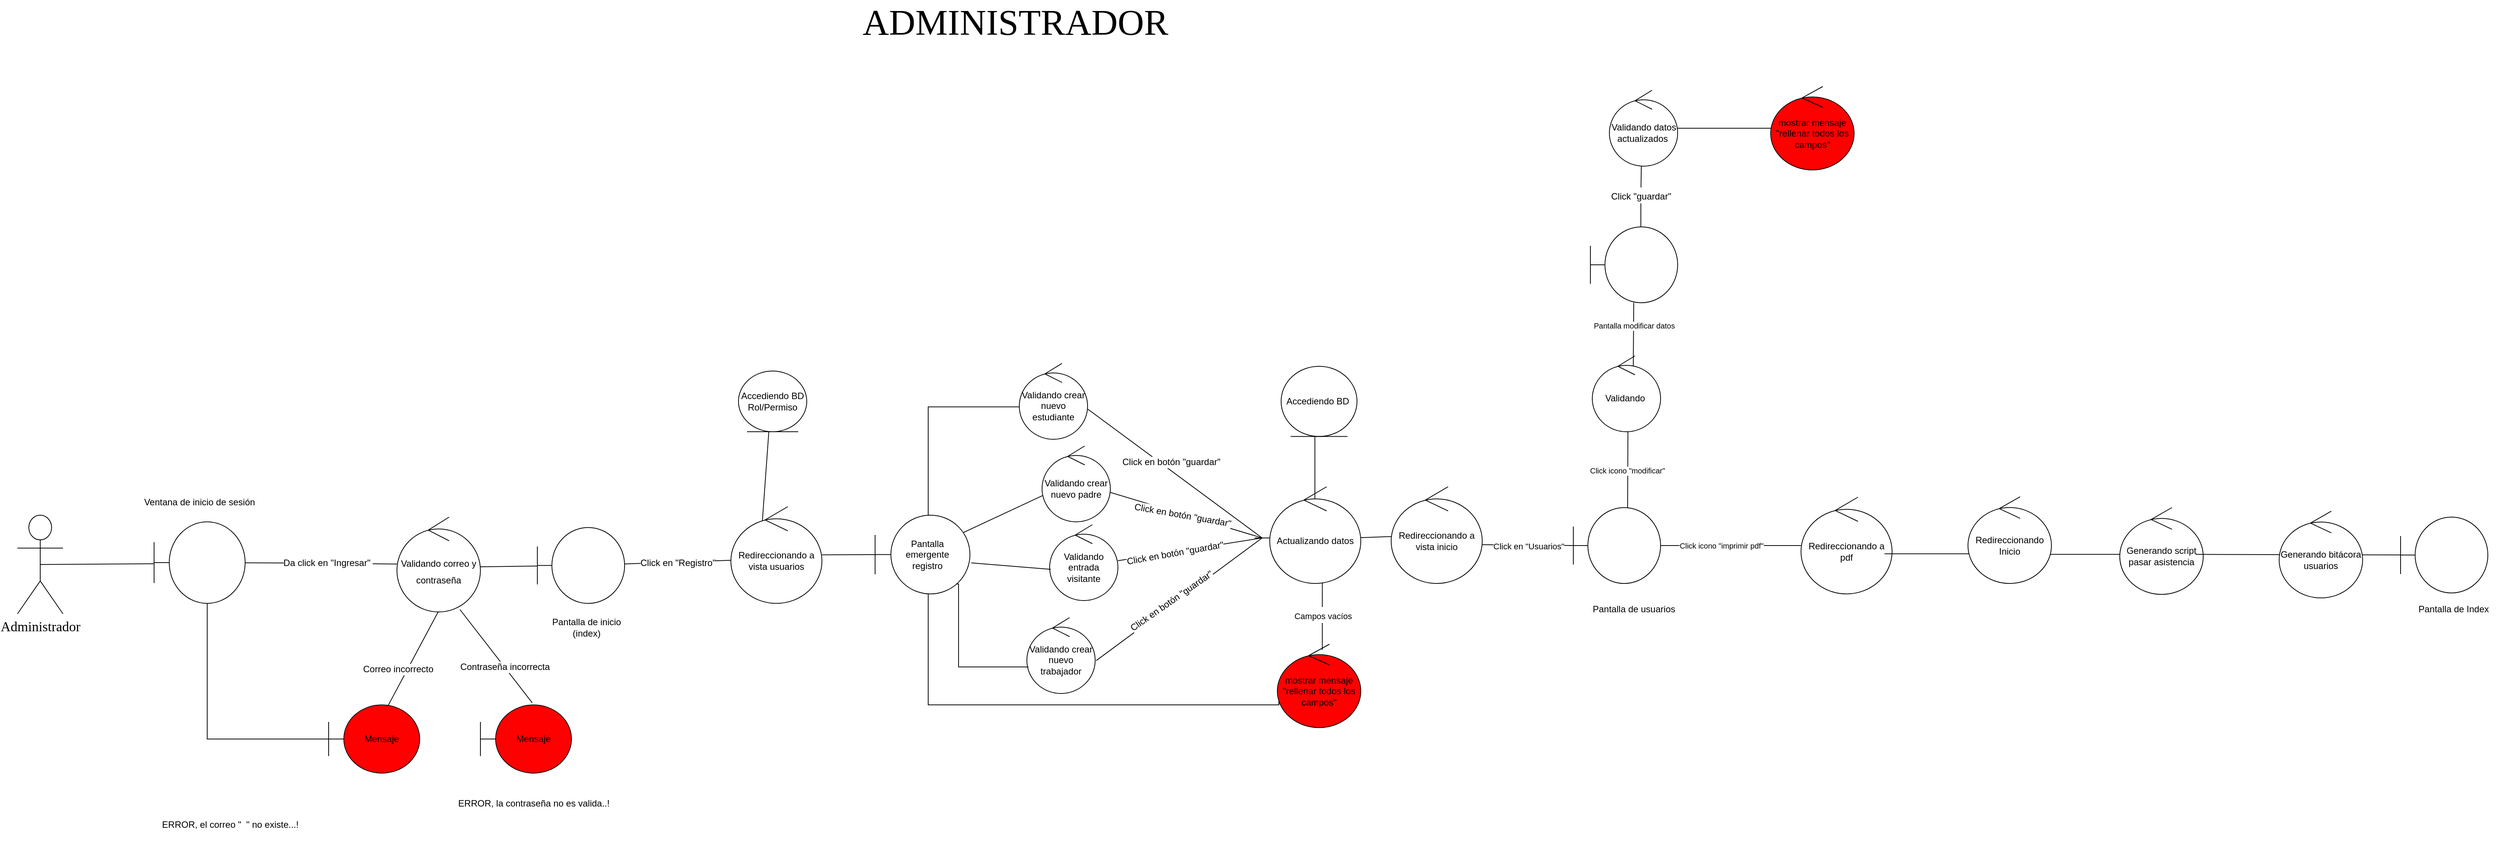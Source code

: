 <mxfile version="20.1.1" type="github" pages="3">
  <diagram id="2wqolK1YbHdrgj3bFHOo" name="Administrador">
    <mxGraphModel dx="1963" dy="511" grid="1" gridSize="10" guides="1" tooltips="1" connect="1" arrows="1" fold="1" page="1" pageScale="1" pageWidth="827" pageHeight="1169" math="0" shadow="0">
      <root>
        <mxCell id="0" />
        <mxCell id="1" parent="0" />
        <mxCell id="B0jKKp4YpZ9J5N5QM19t-1" value="&lt;font style=&quot;font-size: 48px;&quot; face=&quot;Comic Sans MS&quot;&gt;ADMINISTRADOR&lt;/font&gt;" style="text;html=1;strokeColor=none;fillColor=none;align=center;verticalAlign=middle;whiteSpace=wrap;rounded=0;" vertex="1" parent="1">
          <mxGeometry x="844.91" y="50" width="60" height="30" as="geometry" />
        </mxCell>
        <mxCell id="B0jKKp4YpZ9J5N5QM19t-7" value="Administrador" style="shape=umlActor;verticalLabelPosition=bottom;verticalAlign=top;html=1;outlineConnect=0;fontFamily=Comic Sans MS;fontSize=18;" vertex="1" parent="1">
          <mxGeometry x="-440" y="715" width="60" height="130" as="geometry" />
        </mxCell>
        <mxCell id="B0jKKp4YpZ9J5N5QM19t-17" value="" style="endArrow=none;html=1;rounded=0;fontFamily=Comic Sans MS;fontSize=18;exitX=0.5;exitY=0.5;exitDx=0;exitDy=0;exitPerimeter=0;" edge="1" parent="1" source="B0jKKp4YpZ9J5N5QM19t-7">
          <mxGeometry relative="1" as="geometry">
            <mxPoint x="-400" y="779.29" as="sourcePoint" />
            <mxPoint x="-260" y="779" as="targetPoint" />
          </mxGeometry>
        </mxCell>
        <mxCell id="B0jKKp4YpZ9J5N5QM19t-18" value="Ventana de inicio de sesión" style="text;html=1;strokeColor=none;fillColor=none;align=center;verticalAlign=middle;whiteSpace=wrap;rounded=0;" vertex="1" parent="1">
          <mxGeometry x="-280" y="677.5" width="160" height="40" as="geometry" />
        </mxCell>
        <mxCell id="B0jKKp4YpZ9J5N5QM19t-19" value="&lt;font face=&quot;Helvetica&quot; style=&quot;font-size: 12px;&quot;&gt;Validando correo y contraseña&lt;/font&gt;" style="ellipse;shape=umlControl;whiteSpace=wrap;html=1;fontFamily=Comic Sans MS;fontSize=18;" vertex="1" parent="1">
          <mxGeometry x="60" y="717.5" width="110" height="125" as="geometry" />
        </mxCell>
        <mxCell id="B0jKKp4YpZ9J5N5QM19t-21" value="" style="endArrow=none;html=1;rounded=0;fontFamily=Comic Sans MS;fontSize=18;" edge="1" parent="1" source="B0jKKp4YpZ9J5N5QM19t-15" target="B0jKKp4YpZ9J5N5QM19t-19">
          <mxGeometry relative="1" as="geometry">
            <mxPoint x="-400" y="790" as="sourcePoint" />
            <mxPoint x="-60" y="789" as="targetPoint" />
            <Array as="points">
              <mxPoint x="-70" y="778" />
            </Array>
          </mxGeometry>
        </mxCell>
        <mxCell id="B0jKKp4YpZ9J5N5QM19t-26" value="Da click en &quot;Ingresar&quot;&amp;nbsp;" style="edgeLabel;html=1;align=center;verticalAlign=middle;resizable=0;points=[];fontSize=12;fontFamily=Helvetica;" vertex="1" connectable="0" parent="B0jKKp4YpZ9J5N5QM19t-21">
          <mxGeometry x="0.18" y="-3" relative="1" as="geometry">
            <mxPoint x="-9" y="-4" as="offset" />
          </mxGeometry>
        </mxCell>
        <mxCell id="B0jKKp4YpZ9J5N5QM19t-22" value="" style="shape=umlBoundary;whiteSpace=wrap;html=1;fontFamily=Helvetica;fontSize=12;" vertex="1" parent="1">
          <mxGeometry x="245" y="731.25" width="115" height="100" as="geometry" />
        </mxCell>
        <mxCell id="B0jKKp4YpZ9J5N5QM19t-23" value="Pantalla de inicio (index)" style="text;html=1;strokeColor=none;fillColor=none;align=center;verticalAlign=middle;whiteSpace=wrap;rounded=0;" vertex="1" parent="1">
          <mxGeometry x="250" y="842.5" width="120" height="40" as="geometry" />
        </mxCell>
        <mxCell id="B0jKKp4YpZ9J5N5QM19t-24" value="" style="endArrow=none;html=1;rounded=0;fontFamily=Comic Sans MS;fontSize=18;" edge="1" parent="1" target="B0jKKp4YpZ9J5N5QM19t-22">
          <mxGeometry relative="1" as="geometry">
            <mxPoint x="170" y="783" as="sourcePoint" />
            <mxPoint x="-9.999" y="787.867" as="targetPoint" />
          </mxGeometry>
        </mxCell>
        <mxCell id="B0jKKp4YpZ9J5N5QM19t-25" value="" style="endArrow=none;html=1;rounded=0;fontFamily=Comic Sans MS;fontSize=18;entryX=0.648;entryY=0.023;entryDx=0;entryDy=0;entryPerimeter=0;" edge="1" parent="1" target="B0jKKp4YpZ9J5N5QM19t-29">
          <mxGeometry relative="1" as="geometry">
            <mxPoint x="114.29" y="842.5" as="sourcePoint" />
            <mxPoint x="50" y="955" as="targetPoint" />
            <Array as="points" />
          </mxGeometry>
        </mxCell>
        <mxCell id="B0jKKp4YpZ9J5N5QM19t-33" value="Correo incorrecto&amp;nbsp;" style="edgeLabel;html=1;align=center;verticalAlign=middle;resizable=0;points=[];fontSize=12;fontFamily=Helvetica;" vertex="1" connectable="0" parent="B0jKKp4YpZ9J5N5QM19t-25">
          <mxGeometry x="0.232" relative="1" as="geometry">
            <mxPoint x="-11" y="-1" as="offset" />
          </mxGeometry>
        </mxCell>
        <mxCell id="B0jKKp4YpZ9J5N5QM19t-29" value="Mensaje" style="shape=umlBoundary;whiteSpace=wrap;html=1;fillColor=#FF0000;" vertex="1" parent="1">
          <mxGeometry x="-30" y="965" width="120" height="90" as="geometry" />
        </mxCell>
        <mxCell id="B0jKKp4YpZ9J5N5QM19t-32" value="" style="endArrow=none;html=1;rounded=0;fontFamily=Comic Sans MS;fontSize=18;edgeStyle=orthogonalEdgeStyle;" edge="1" parent="1" source="B0jKKp4YpZ9J5N5QM19t-15" target="B0jKKp4YpZ9J5N5QM19t-29">
          <mxGeometry relative="1" as="geometry">
            <mxPoint x="-170" y="835" as="sourcePoint" />
            <mxPoint x="-115" y="831.249" as="targetPoint" />
            <Array as="points">
              <mxPoint x="-190" y="1010" />
            </Array>
          </mxGeometry>
        </mxCell>
        <mxCell id="B0jKKp4YpZ9J5N5QM19t-34" value="" style="endArrow=none;html=1;rounded=0;fontFamily=Comic Sans MS;fontSize=18;entryX=0.569;entryY=-0.03;entryDx=0;entryDy=0;entryPerimeter=0;exitX=0.755;exitY=0.975;exitDx=0;exitDy=0;exitPerimeter=0;" edge="1" parent="1" source="B0jKKp4YpZ9J5N5QM19t-19" target="B0jKKp4YpZ9J5N5QM19t-36">
          <mxGeometry relative="1" as="geometry">
            <mxPoint x="140" y="845" as="sourcePoint" />
            <mxPoint x="230" y="955" as="targetPoint" />
            <Array as="points" />
          </mxGeometry>
        </mxCell>
        <mxCell id="B0jKKp4YpZ9J5N5QM19t-35" value="Contraseña incorrecta" style="edgeLabel;html=1;align=center;verticalAlign=middle;resizable=0;points=[];fontSize=12;fontFamily=Helvetica;" vertex="1" connectable="0" parent="B0jKKp4YpZ9J5N5QM19t-34">
          <mxGeometry x="0.232" relative="1" as="geometry">
            <mxPoint y="-1" as="offset" />
          </mxGeometry>
        </mxCell>
        <mxCell id="B0jKKp4YpZ9J5N5QM19t-36" value="Mensaje" style="shape=umlBoundary;whiteSpace=wrap;html=1;fillColor=#FF0000;" vertex="1" parent="1">
          <mxGeometry x="170" y="965" width="120" height="90" as="geometry" />
        </mxCell>
        <mxCell id="B0jKKp4YpZ9J5N5QM19t-44" value="&lt;span style=&quot;background-color: rgb(255, 255, 255);&quot;&gt;ERROR, el correo &quot;&amp;nbsp; &quot; no existe...!&lt;/span&gt;&lt;br&gt;&lt;span style=&quot;color: rgba(0, 0, 0, 0); font-family: monospace; font-size: 0px; text-align: start;&quot;&gt;%3CmxGraphModel%3E%3Croot%3E%3CmxCell%20id%3D%220%22%2F%3E%3CmxCell%20id%3D%221%22%20parent%3D%220%22%2F%3E%3CmxCell%20id%3D%222%22%20value%3D%22Correo%20incorrecto%26amp%3Bnbsp%3B%22%20style%3D%22edgeLabel%3Bhtml%3D1%3Balign%3Dcenter%3BverticalAlign%3Dmiddle%3Bresizable%3D0%3Bpoints%3D%5B%5D%3BfontSize%3D12%3BfontFamily%3DHelvetica%3B%22%20vertex%3D%221%22%20connectable%3D%220%22%20parent%3D%221%22%3E%3CmxGeometry%20x%3D%22-247.763%22%20y%3D%22553.367%22%20as%3D%22geometry%22%2F%3E%3C%2FmxCell%3E%3C%2Froot%3E%3C%2FmxGraphModel%3E,&lt;/span&gt;" style="text;html=1;align=center;verticalAlign=middle;resizable=0;points=[];autosize=1;strokeColor=none;fillColor=none;fontSize=12;fontFamily=Helvetica;" vertex="1" parent="1">
          <mxGeometry x="-260" y="1110" width="200" height="40" as="geometry" />
        </mxCell>
        <mxCell id="B0jKKp4YpZ9J5N5QM19t-45" value="&lt;span style=&quot;background-color: rgb(255, 255, 255);&quot;&gt;ERROR, la contraseña no es valida..!&lt;/span&gt;&lt;span style=&quot;color: rgba(0, 0, 0, 0); font-family: monospace; font-size: 0px; text-align: start;&quot;&gt;%3CmxGraphModel%3E%3Croot%3E%3CmxCell%20id%3D%220%22%2F%3E%3CmxCell%20id%3D%221%22%20parent%3D%220%22%2F%3E%3CmxCell%20id%3D%222%22%20value%3D%22Correo%20incorrecto%26amp%3Bnbsp%3B%22%20style%3D%22edgeLabel%3Bhtml%3D1%3Balign%3Dcenter%3BverticalAlign%3Dmiddle%3Bresizable%3D0%3Bpoints%3D%5B%5D%3BfontSize%3D12%3BfontFamily%3DHelvetica%3B%22%20vertex%3D%221%22%20connectable%3D%220%22%20parent%3D%221%22%3E%3CmxGeometry%20x%3D%22-247.763%22%20y%3D%22553.367%22%20as%3D%22geometry%22%2F%3E%3C%2FmxCell%3E%3C%2Froot%3E%3C%2FmxG&lt;/span&gt;" style="text;html=1;align=center;verticalAlign=middle;resizable=0;points=[];autosize=1;strokeColor=none;fillColor=none;fontSize=12;fontFamily=Helvetica;" vertex="1" parent="1">
          <mxGeometry x="130" y="1080" width="220" height="30" as="geometry" />
        </mxCell>
        <mxCell id="B0jKKp4YpZ9J5N5QM19t-15" value="" style="shape=umlBoundary;whiteSpace=wrap;html=1;fontFamily=Comic Sans MS;fontSize=18;" vertex="1" parent="1">
          <mxGeometry x="-260" y="723.75" width="120" height="107.5" as="geometry" />
        </mxCell>
        <mxCell id="B0jKKp4YpZ9J5N5QM19t-46" value="c" style="endArrow=none;html=1;rounded=0;fontFamily=Comic Sans MS;fontSize=18;entryX=0.007;entryY=0.554;entryDx=0;entryDy=0;entryPerimeter=0;" edge="1" parent="1" source="B0jKKp4YpZ9J5N5QM19t-22" target="B0jKKp4YpZ9J5N5QM19t-49">
          <mxGeometry relative="1" as="geometry">
            <mxPoint x="390" y="795" as="sourcePoint" />
            <mxPoint x="430" y="635" as="targetPoint" />
          </mxGeometry>
        </mxCell>
        <mxCell id="B0jKKp4YpZ9J5N5QM19t-47" value="Click en &quot;Registro&quot;" style="edgeLabel;html=1;align=center;verticalAlign=middle;resizable=0;points=[];fontSize=12;fontFamily=Helvetica;" vertex="1" connectable="0" parent="B0jKKp4YpZ9J5N5QM19t-46">
          <mxGeometry x="-0.291" y="5" relative="1" as="geometry">
            <mxPoint x="20" y="5" as="offset" />
          </mxGeometry>
        </mxCell>
        <mxCell id="B0jKKp4YpZ9J5N5QM19t-49" value="Redireccionando a vista usuarios" style="ellipse;shape=umlControl;whiteSpace=wrap;html=1;fontFamily=Helvetica;fontSize=12;" vertex="1" parent="1">
          <mxGeometry x="500" y="703.75" width="120" height="127.5" as="geometry" />
        </mxCell>
        <mxCell id="B0jKKp4YpZ9J5N5QM19t-50" value="" style="endArrow=none;html=1;rounded=0;fontFamily=Comic Sans MS;fontSize=18;entryX=-0.001;entryY=0.501;entryDx=0;entryDy=0;entryPerimeter=0;" edge="1" parent="1" source="B0jKKp4YpZ9J5N5QM19t-49" target="B0jKKp4YpZ9J5N5QM19t-52">
          <mxGeometry relative="1" as="geometry">
            <mxPoint x="370" y="789.26" as="sourcePoint" />
            <mxPoint x="680" y="765" as="targetPoint" />
          </mxGeometry>
        </mxCell>
        <mxCell id="B0jKKp4YpZ9J5N5QM19t-58" value="" style="endArrow=none;html=1;rounded=0;fontFamily=Comic Sans MS;fontSize=18;exitX=0.346;exitY=0.147;exitDx=0;exitDy=0;exitPerimeter=0;" edge="1" parent="1" source="B0jKKp4YpZ9J5N5QM19t-49">
          <mxGeometry relative="1" as="geometry">
            <mxPoint x="796.03" y="745.3" as="sourcePoint" />
            <mxPoint x="550" y="605" as="targetPoint" />
            <Array as="points" />
          </mxGeometry>
        </mxCell>
        <mxCell id="B0jKKp4YpZ9J5N5QM19t-59" value="Accediendo BD Rol/Permiso" style="ellipse;shape=umlEntity;whiteSpace=wrap;html=1;fontFamily=Helvetica;fontSize=12;" vertex="1" parent="1">
          <mxGeometry x="510" y="525" width="90" height="80" as="geometry" />
        </mxCell>
        <mxCell id="B0jKKp4YpZ9J5N5QM19t-61" value="" style="endArrow=none;html=1;rounded=0;fontFamily=Comic Sans MS;fontSize=18;exitX=-0.001;exitY=0.572;exitDx=0;exitDy=0;exitPerimeter=0;edgeStyle=orthogonalEdgeStyle;" edge="1" parent="1" source="B0jKKp4YpZ9J5N5QM19t-62" target="B0jKKp4YpZ9J5N5QM19t-52">
          <mxGeometry relative="1" as="geometry">
            <mxPoint x="890" y="655" as="sourcePoint" />
            <mxPoint x="560.0" y="615" as="targetPoint" />
            <Array as="points">
              <mxPoint x="760" y="572" />
            </Array>
          </mxGeometry>
        </mxCell>
        <mxCell id="B0jKKp4YpZ9J5N5QM19t-62" value="Validando crear nuevo estudiante" style="ellipse;shape=umlControl;whiteSpace=wrap;html=1;fontFamily=Helvetica;fontSize=12;" vertex="1" parent="1">
          <mxGeometry x="880" y="515" width="90" height="100" as="geometry" />
        </mxCell>
        <mxCell id="B0jKKp4YpZ9J5N5QM19t-64" value="" style="endArrow=none;html=1;rounded=0;fontFamily=Comic Sans MS;fontSize=18;exitX=0.005;exitY=0.656;exitDx=0;exitDy=0;exitPerimeter=0;entryX=0.92;entryY=0.226;entryDx=0;entryDy=0;entryPerimeter=0;" edge="1" parent="1" source="B0jKKp4YpZ9J5N5QM19t-65" target="B0jKKp4YpZ9J5N5QM19t-52">
          <mxGeometry relative="1" as="geometry">
            <mxPoint x="910" y="745" as="sourcePoint" />
            <mxPoint x="790" y="745" as="targetPoint" />
            <Array as="points" />
          </mxGeometry>
        </mxCell>
        <mxCell id="B0jKKp4YpZ9J5N5QM19t-65" value="Validando crear nuevo padre" style="ellipse;shape=umlControl;whiteSpace=wrap;html=1;fontFamily=Helvetica;fontSize=12;" vertex="1" parent="1">
          <mxGeometry x="910" y="623.75" width="90" height="100" as="geometry" />
        </mxCell>
        <mxCell id="B0jKKp4YpZ9J5N5QM19t-66" value="Validando entrada visitante" style="ellipse;shape=umlControl;whiteSpace=wrap;html=1;fontFamily=Helvetica;fontSize=12;" vertex="1" parent="1">
          <mxGeometry x="920" y="727.5" width="90" height="100" as="geometry" />
        </mxCell>
        <mxCell id="B0jKKp4YpZ9J5N5QM19t-68" value="" style="endArrow=none;html=1;rounded=0;fontFamily=Comic Sans MS;fontSize=18;exitX=0.017;exitY=0.589;exitDx=0;exitDy=0;exitPerimeter=0;entryX=1.014;entryY=0.606;entryDx=0;entryDy=0;entryPerimeter=0;" edge="1" parent="1" source="B0jKKp4YpZ9J5N5QM19t-66" target="B0jKKp4YpZ9J5N5QM19t-52">
          <mxGeometry relative="1" as="geometry">
            <mxPoint x="920.45" y="699.35" as="sourcePoint" />
            <mxPoint x="800" y="755" as="targetPoint" />
            <Array as="points" />
          </mxGeometry>
        </mxCell>
        <mxCell id="B0jKKp4YpZ9J5N5QM19t-70" value="Validando crear nuevo trabajador" style="ellipse;shape=umlControl;whiteSpace=wrap;html=1;fontFamily=Helvetica;fontSize=12;" vertex="1" parent="1">
          <mxGeometry x="890" y="850" width="90" height="100" as="geometry" />
        </mxCell>
        <mxCell id="B0jKKp4YpZ9J5N5QM19t-71" value="" style="endArrow=none;html=1;rounded=0;fontFamily=Comic Sans MS;fontSize=18;edgeStyle=orthogonalEdgeStyle;entryX=0.855;entryY=0.874;entryDx=0;entryDy=0;entryPerimeter=0;" edge="1" parent="1" source="B0jKKp4YpZ9J5N5QM19t-70" target="B0jKKp4YpZ9J5N5QM19t-52">
          <mxGeometry relative="1" as="geometry">
            <mxPoint x="900" y="895" as="sourcePoint" />
            <mxPoint x="740" y="825" as="targetPoint" />
            <Array as="points">
              <mxPoint x="800" y="915" />
              <mxPoint x="800" y="806" />
            </Array>
          </mxGeometry>
        </mxCell>
        <mxCell id="B0jKKp4YpZ9J5N5QM19t-72" value="" style="endArrow=none;html=1;rounded=0;fontFamily=Comic Sans MS;fontSize=18;" edge="1" parent="1">
          <mxGeometry relative="1" as="geometry">
            <mxPoint x="970" y="575" as="sourcePoint" />
            <mxPoint x="1200" y="745" as="targetPoint" />
          </mxGeometry>
        </mxCell>
        <mxCell id="B0jKKp4YpZ9J5N5QM19t-73" value="" style="endArrow=none;html=1;rounded=0;fontFamily=Comic Sans MS;fontSize=18;" edge="1" parent="1">
          <mxGeometry relative="1" as="geometry">
            <mxPoint x="1200" y="745" as="sourcePoint" />
            <mxPoint x="1000" y="685" as="targetPoint" />
            <Array as="points" />
          </mxGeometry>
        </mxCell>
        <mxCell id="B0jKKp4YpZ9J5N5QM19t-74" value="" style="endArrow=none;html=1;rounded=0;fontFamily=Comic Sans MS;fontSize=18;" edge="1" parent="1">
          <mxGeometry relative="1" as="geometry">
            <mxPoint x="1200" y="745" as="sourcePoint" />
            <mxPoint x="1010" y="775" as="targetPoint" />
            <Array as="points" />
          </mxGeometry>
        </mxCell>
        <mxCell id="B0jKKp4YpZ9J5N5QM19t-76" value="Click en botón &quot;guardar&quot;" style="edgeLabel;html=1;align=center;verticalAlign=middle;resizable=0;points=[];fontSize=12;fontFamily=Helvetica;rotation=-10;" vertex="1" connectable="0" parent="B0jKKp4YpZ9J5N5QM19t-74">
          <mxGeometry x="0.513" y="-1" relative="1" as="geometry">
            <mxPoint x="29" y="-2" as="offset" />
          </mxGeometry>
        </mxCell>
        <mxCell id="B0jKKp4YpZ9J5N5QM19t-75" value="" style="endArrow=none;html=1;rounded=0;fontFamily=Comic Sans MS;fontSize=18;entryX=1.015;entryY=0.567;entryDx=0;entryDy=0;entryPerimeter=0;" edge="1" parent="1" target="B0jKKp4YpZ9J5N5QM19t-70">
          <mxGeometry relative="1" as="geometry">
            <mxPoint x="1200" y="745" as="sourcePoint" />
            <mxPoint x="1022.97" y="798.3" as="targetPoint" />
            <Array as="points" />
          </mxGeometry>
        </mxCell>
        <mxCell id="B0jKKp4YpZ9J5N5QM19t-77" value="Click en botón &quot;guardar&quot;" style="edgeLabel;html=1;align=center;verticalAlign=middle;resizable=0;points=[];fontSize=12;fontFamily=Helvetica;rotation=-35;" vertex="1" connectable="0" parent="1">
          <mxGeometry x="1080.003" y="827.498" as="geometry" />
        </mxCell>
        <mxCell id="B0jKKp4YpZ9J5N5QM19t-78" value="Click en botón &quot;guardar&quot;" style="edgeLabel;html=1;align=center;verticalAlign=middle;resizable=0;points=[];fontSize=12;fontFamily=Helvetica;rotation=10;" vertex="1" connectable="0" parent="1">
          <mxGeometry x="1094.913" y="714.998" as="geometry" />
        </mxCell>
        <mxCell id="B0jKKp4YpZ9J5N5QM19t-79" value="Click en botón &quot;guardar&quot;" style="edgeLabel;html=1;align=center;verticalAlign=middle;resizable=0;points=[];fontSize=12;fontFamily=Helvetica;rotation=0;" vertex="1" connectable="0" parent="1">
          <mxGeometry x="1080.003" y="644.998" as="geometry" />
        </mxCell>
        <mxCell id="B0jKKp4YpZ9J5N5QM19t-82" value="" style="endArrow=none;html=1;rounded=0;fontFamily=Comic Sans MS;fontSize=18;startArrow=none;" edge="1" parent="1" source="B0jKKp4YpZ9J5N5QM19t-88">
          <mxGeometry relative="1" as="geometry">
            <mxPoint x="1320.0" y="745" as="sourcePoint" />
            <mxPoint x="1410" y="745" as="targetPoint" />
          </mxGeometry>
        </mxCell>
        <mxCell id="B0jKKp4YpZ9J5N5QM19t-84" value="Pantalla de usuarios" style="text;html=1;strokeColor=none;fillColor=none;align=center;verticalAlign=middle;whiteSpace=wrap;rounded=0;" vertex="1" parent="1">
          <mxGeometry x="1630" y="818.75" width="120" height="40" as="geometry" />
        </mxCell>
        <mxCell id="B0jKKp4YpZ9J5N5QM19t-85" value="" style="endArrow=none;html=1;rounded=0;fontFamily=Comic Sans MS;fontSize=18;" edge="1" parent="1" target="B0jKKp4YpZ9J5N5QM19t-87">
          <mxGeometry relative="1" as="geometry">
            <mxPoint x="1715.0" y="755" as="sourcePoint" />
            <mxPoint x="1850" y="755.71" as="targetPoint" />
          </mxGeometry>
        </mxCell>
        <mxCell id="B0jKKp4YpZ9J5N5QM19t-86" value="&lt;font style=&quot;font-size: 10px;&quot;&gt;Click icono &quot;imprimir pdf&quot;&lt;/font&gt;" style="edgeLabel;html=1;align=center;verticalAlign=middle;resizable=0;points=[];fontSize=12;fontFamily=Helvetica;" vertex="1" connectable="0" parent="B0jKKp4YpZ9J5N5QM19t-85">
          <mxGeometry x="0.268" y="1" relative="1" as="geometry">
            <mxPoint x="-34" y="1" as="offset" />
          </mxGeometry>
        </mxCell>
        <mxCell id="B0jKKp4YpZ9J5N5QM19t-87" value="Redireccionando a pdf" style="ellipse;shape=umlControl;whiteSpace=wrap;html=1;fontFamily=Helvetica;fontSize=12;" vertex="1" parent="1">
          <mxGeometry x="1910" y="691.25" width="120" height="127.5" as="geometry" />
        </mxCell>
        <mxCell id="B0jKKp4YpZ9J5N5QM19t-89" value="" style="endArrow=none;html=1;rounded=0;fontFamily=Comic Sans MS;fontSize=18;" edge="1" parent="1">
          <mxGeometry relative="1" as="geometry">
            <mxPoint x="1269.5" y="607.5" as="sourcePoint" />
            <mxPoint x="1269.5" y="697.5" as="targetPoint" />
            <Array as="points" />
          </mxGeometry>
        </mxCell>
        <mxCell id="B0jKKp4YpZ9J5N5QM19t-90" value="Accediendo BD&amp;nbsp;" style="ellipse;shape=umlEntity;whiteSpace=wrap;html=1;fontFamily=Helvetica;fontSize=12;" vertex="1" parent="1">
          <mxGeometry x="1225" y="518.75" width="100" height="92.5" as="geometry" />
        </mxCell>
        <mxCell id="B0jKKp4YpZ9J5N5QM19t-92" value="" style="endArrow=none;html=1;rounded=0;fontFamily=Comic Sans MS;fontSize=18;" edge="1" parent="1">
          <mxGeometry relative="1" as="geometry">
            <mxPoint x="1190.0" y="745" as="sourcePoint" />
            <mxPoint x="1220" y="745" as="targetPoint" />
          </mxGeometry>
        </mxCell>
        <mxCell id="B0jKKp4YpZ9J5N5QM19t-94" value="" style="endArrow=none;html=1;rounded=0;fontFamily=Comic Sans MS;fontSize=18;exitX=1.001;exitY=0.599;exitDx=0;exitDy=0;exitPerimeter=0;" edge="1" parent="1" source="B0jKKp4YpZ9J5N5QM19t-88">
          <mxGeometry relative="1" as="geometry">
            <mxPoint x="1520.0" y="755" as="sourcePoint" />
            <mxPoint x="1610.0" y="755" as="targetPoint" />
          </mxGeometry>
        </mxCell>
        <mxCell id="B0jKKp4YpZ9J5N5QM19t-106" value="Click en &quot;Usuarios&quot;" style="edgeLabel;html=1;align=center;verticalAlign=middle;resizable=0;points=[];fontSize=11;fontFamily=Helvetica;" vertex="1" connectable="0" parent="B0jKKp4YpZ9J5N5QM19t-94">
          <mxGeometry x="-0.32" relative="1" as="geometry">
            <mxPoint x="20" y="1" as="offset" />
          </mxGeometry>
        </mxCell>
        <mxCell id="B0jKKp4YpZ9J5N5QM19t-52" value="" style="shape=umlBoundary;whiteSpace=wrap;html=1;fontFamily=Helvetica;fontSize=12;" vertex="1" parent="1">
          <mxGeometry x="690" y="715" width="125" height="103.75" as="geometry" />
        </mxCell>
        <mxCell id="B0jKKp4YpZ9J5N5QM19t-99" value="" style="endArrow=none;html=1;rounded=0;fontFamily=Comic Sans MS;fontSize=18;entryX=0.622;entryY=0.02;entryDx=0;entryDy=0;entryPerimeter=0;" edge="1" parent="1" target="B0jKKp4YpZ9J5N5QM19t-83">
          <mxGeometry relative="1" as="geometry">
            <mxPoint x="1682" y="595" as="sourcePoint" />
            <mxPoint x="1420.0" y="755" as="targetPoint" />
          </mxGeometry>
        </mxCell>
        <mxCell id="B0jKKp4YpZ9J5N5QM19t-100" value="Click icono &quot;modificar&quot;" style="edgeLabel;html=1;align=center;verticalAlign=middle;resizable=0;points=[];fontSize=10;fontFamily=Helvetica;" vertex="1" connectable="0" parent="B0jKKp4YpZ9J5N5QM19t-99">
          <mxGeometry x="-0.275" y="1" relative="1" as="geometry">
            <mxPoint x="-2" y="20" as="offset" />
          </mxGeometry>
        </mxCell>
        <mxCell id="B0jKKp4YpZ9J5N5QM19t-103" value="&lt;font style=&quot;font-size: 11px;&quot; face=&quot;Helvetica&quot;&gt;Campos vacíos&lt;/font&gt;" style="endArrow=none;html=1;rounded=0;fontFamily=Comic Sans MS;fontSize=18;" edge="1" parent="1">
          <mxGeometry x="-0.056" y="1" relative="1" as="geometry">
            <mxPoint x="1279.29" y="802.5" as="sourcePoint" />
            <mxPoint x="1279.29" y="892.5" as="targetPoint" />
            <Array as="points" />
            <mxPoint y="1" as="offset" />
          </mxGeometry>
        </mxCell>
        <mxCell id="B0jKKp4YpZ9J5N5QM19t-105" value="" style="endArrow=none;html=1;rounded=0;fontFamily=Comic Sans MS;fontSize=18;edgeStyle=orthogonalEdgeStyle;" edge="1" parent="1" target="B0jKKp4YpZ9J5N5QM19t-52">
          <mxGeometry relative="1" as="geometry">
            <mxPoint x="1220" y="945" as="sourcePoint" />
            <mxPoint x="1110" y="852" as="targetPoint" />
            <Array as="points">
              <mxPoint x="1222" y="945" />
              <mxPoint x="1222" y="965" />
              <mxPoint x="760" y="965" />
            </Array>
          </mxGeometry>
        </mxCell>
        <mxCell id="B0jKKp4YpZ9J5N5QM19t-53" value="Pantalla emergente registro" style="text;html=1;strokeColor=none;fillColor=none;align=center;verticalAlign=middle;whiteSpace=wrap;rounded=0;" vertex="1" parent="1">
          <mxGeometry x="724" y="746.88" width="70" height="40" as="geometry" />
        </mxCell>
        <mxCell id="B0jKKp4YpZ9J5N5QM19t-104" value="mostrar mensaje &quot;rellenar todos los campos&quot;" style="ellipse;shape=umlControl;whiteSpace=wrap;html=1;fillColor=#FF0000;" vertex="1" parent="1">
          <mxGeometry x="1220" y="885" width="110" height="110" as="geometry" />
        </mxCell>
        <mxCell id="B0jKKp4YpZ9J5N5QM19t-88" value="Redireccionando a vista inicio" style="ellipse;shape=umlControl;whiteSpace=wrap;html=1;fontFamily=Helvetica;fontSize=12;" vertex="1" parent="1">
          <mxGeometry x="1370" y="677.5" width="120" height="127.5" as="geometry" />
        </mxCell>
        <mxCell id="B0jKKp4YpZ9J5N5QM19t-107" value="" style="endArrow=none;html=1;rounded=0;fontFamily=Comic Sans MS;fontSize=18;" edge="1" parent="1" target="B0jKKp4YpZ9J5N5QM19t-88">
          <mxGeometry relative="1" as="geometry">
            <mxPoint x="1320.0" y="745" as="sourcePoint" />
            <mxPoint x="1410" y="745" as="targetPoint" />
          </mxGeometry>
        </mxCell>
        <mxCell id="B0jKKp4YpZ9J5N5QM19t-80" value="Actualizando datos" style="ellipse;shape=umlControl;whiteSpace=wrap;html=1;fontFamily=Helvetica;fontSize=12;" vertex="1" parent="1">
          <mxGeometry x="1210" y="677.5" width="120" height="127.5" as="geometry" />
        </mxCell>
        <mxCell id="B0jKKp4YpZ9J5N5QM19t-83" value="" style="shape=umlBoundary;whiteSpace=wrap;html=1;fontFamily=Helvetica;fontSize=12;" vertex="1" parent="1">
          <mxGeometry x="1610" y="705" width="115" height="100" as="geometry" />
        </mxCell>
        <mxCell id="B0jKKp4YpZ9J5N5QM19t-108" value="Validando&amp;nbsp;" style="ellipse;shape=umlControl;whiteSpace=wrap;html=1;" vertex="1" parent="1">
          <mxGeometry x="1635" y="505" width="90" height="100" as="geometry" />
        </mxCell>
        <mxCell id="B0jKKp4YpZ9J5N5QM19t-112" value="" style="endArrow=none;html=1;rounded=0;fontFamily=Comic Sans MS;fontSize=18;entryX=0.622;entryY=0.02;entryDx=0;entryDy=0;entryPerimeter=0;" edge="1" parent="1" source="B0jKKp4YpZ9J5N5QM19t-114">
          <mxGeometry relative="1" as="geometry">
            <mxPoint x="1689.47" y="406.75" as="sourcePoint" />
            <mxPoint x="1689.0" y="518.75" as="targetPoint" />
          </mxGeometry>
        </mxCell>
        <mxCell id="B0jKKp4YpZ9J5N5QM19t-114" value="" style="shape=umlBoundary;whiteSpace=wrap;html=1;fontFamily=Helvetica;fontSize=12;" vertex="1" parent="1">
          <mxGeometry x="1632.5" y="335" width="115" height="100" as="geometry" />
        </mxCell>
        <mxCell id="B0jKKp4YpZ9J5N5QM19t-116" value="Pantalla modificar datos" style="edgeLabel;html=1;align=center;verticalAlign=middle;resizable=0;points=[];fontSize=10;fontFamily=Helvetica;" vertex="1" connectable="0" parent="1">
          <mxGeometry x="1689.997" y="465.0" as="geometry" />
        </mxCell>
        <mxCell id="B0jKKp4YpZ9J5N5QM19t-117" value="&lt;font style=&quot;font-size: 12px;&quot; face=&quot;Helvetica&quot;&gt;Click &quot;guardar&quot;&lt;/font&gt;" style="endArrow=none;html=1;rounded=0;fontFamily=Comic Sans MS;fontSize=18;entryX=0.622;entryY=0.02;entryDx=0;entryDy=0;entryPerimeter=0;" edge="1" parent="1">
          <mxGeometry relative="1" as="geometry">
            <mxPoint x="1699.626" y="251.25" as="sourcePoint" />
            <mxPoint x="1699.0" y="335" as="targetPoint" />
            <Array as="points">
              <mxPoint x="1699" y="295" />
            </Array>
          </mxGeometry>
        </mxCell>
        <mxCell id="B0jKKp4YpZ9J5N5QM19t-119" value="Validando datos actualizados&amp;nbsp;" style="ellipse;shape=umlControl;whiteSpace=wrap;html=1;" vertex="1" parent="1">
          <mxGeometry x="1657.5" y="155" width="90" height="100" as="geometry" />
        </mxCell>
        <mxCell id="B0jKKp4YpZ9J5N5QM19t-135" value="" style="endArrow=none;html=1;rounded=0;fontFamily=Comic Sans MS;fontSize=18;" edge="1" parent="1" source="B0jKKp4YpZ9J5N5QM19t-136" target="B0jKKp4YpZ9J5N5QM19t-119">
          <mxGeometry relative="1" as="geometry">
            <mxPoint x="1680" y="204.29" as="sourcePoint" />
            <mxPoint x="1520" y="204.29" as="targetPoint" />
            <Array as="points" />
          </mxGeometry>
        </mxCell>
        <mxCell id="B0jKKp4YpZ9J5N5QM19t-136" value="mostrar mensaje &quot;rellenar todos los campos&quot;" style="ellipse;shape=umlControl;whiteSpace=wrap;html=1;fillColor=#FF0000;" vertex="1" parent="1">
          <mxGeometry x="1870" y="150" width="110" height="110" as="geometry" />
        </mxCell>
        <mxCell id="B0jKKp4YpZ9J5N5QM19t-137" value="" style="endArrow=none;html=1;rounded=0;fontFamily=Comic Sans MS;fontSize=18;" edge="1" parent="1">
          <mxGeometry relative="1" as="geometry">
            <mxPoint x="2142.5" y="765.88" as="sourcePoint" />
            <mxPoint x="2020" y="765.88" as="targetPoint" />
            <Array as="points" />
          </mxGeometry>
        </mxCell>
        <mxCell id="B0jKKp4YpZ9J5N5QM19t-139" value="" style="endArrow=none;html=1;rounded=0;fontFamily=Comic Sans MS;fontSize=18;" edge="1" parent="1">
          <mxGeometry relative="1" as="geometry">
            <mxPoint x="2352.5" y="766.67" as="sourcePoint" />
            <mxPoint x="2230" y="766.67" as="targetPoint" />
            <Array as="points" />
          </mxGeometry>
        </mxCell>
        <mxCell id="B0jKKp4YpZ9J5N5QM19t-138" value="Redireccionando Inicio" style="ellipse;shape=umlControl;whiteSpace=wrap;html=1;fontFamily=Helvetica;fontSize=12;" vertex="1" parent="1">
          <mxGeometry x="2130" y="690.63" width="110" height="114.37" as="geometry" />
        </mxCell>
        <mxCell id="B0jKKp4YpZ9J5N5QM19t-140" value="Generando script pasar asistencia" style="ellipse;shape=umlControl;whiteSpace=wrap;html=1;fontFamily=Helvetica;fontSize=12;" vertex="1" parent="1">
          <mxGeometry x="2330" y="705" width="110" height="114.37" as="geometry" />
        </mxCell>
        <mxCell id="B0jKKp4YpZ9J5N5QM19t-141" value="" style="shape=umlBoundary;whiteSpace=wrap;html=1;fontFamily=Helvetica;fontSize=12;" vertex="1" parent="1">
          <mxGeometry x="2700" y="717.5" width="115" height="100" as="geometry" />
        </mxCell>
        <mxCell id="B0jKKp4YpZ9J5N5QM19t-142" value="" style="endArrow=none;html=1;rounded=0;fontFamily=Comic Sans MS;fontSize=18;" edge="1" parent="1" source="B0jKKp4YpZ9J5N5QM19t-141">
          <mxGeometry relative="1" as="geometry">
            <mxPoint x="2552.5" y="766.67" as="sourcePoint" />
            <mxPoint x="2430" y="766.67" as="targetPoint" />
            <Array as="points" />
          </mxGeometry>
        </mxCell>
        <mxCell id="B0jKKp4YpZ9J5N5QM19t-143" value="Generando bitácora usuarios" style="ellipse;shape=umlControl;whiteSpace=wrap;html=1;fontFamily=Helvetica;fontSize=12;" vertex="1" parent="1">
          <mxGeometry x="2540" y="709.69" width="110" height="114.37" as="geometry" />
        </mxCell>
        <mxCell id="B0jKKp4YpZ9J5N5QM19t-144" value="Pantalla de Index" style="text;html=1;strokeColor=none;fillColor=none;align=center;verticalAlign=middle;whiteSpace=wrap;rounded=0;" vertex="1" parent="1">
          <mxGeometry x="2710" y="819.37" width="120" height="40" as="geometry" />
        </mxCell>
      </root>
    </mxGraphModel>
  </diagram>
  <diagram id="0U3pfWaD_1yV9a2Nwzxl" name="Padre de familia">
    <mxGraphModel dx="4234" dy="1533" grid="1" gridSize="10" guides="1" tooltips="1" connect="1" arrows="1" fold="1" page="1" pageScale="1" pageWidth="827" pageHeight="1169" math="0" shadow="0">
      <root>
        <mxCell id="0" />
        <mxCell id="1" parent="0" />
        <mxCell id="2G9ptOkAcu9JGqg0nACC-1" value="&lt;font style=&quot;font-size: 48px;&quot; face=&quot;Comic Sans MS&quot;&gt;Padre de Familia&lt;/font&gt;" style="text;html=1;strokeColor=none;fillColor=none;align=center;verticalAlign=middle;whiteSpace=wrap;rounded=0;" vertex="1" parent="1">
          <mxGeometry x="400" y="40" width="735.09" height="30" as="geometry" />
        </mxCell>
        <mxCell id="y82Ms8GhiJWo7P9QZpR7-1" value="Padre de Familia" style="shape=umlActor;verticalLabelPosition=bottom;verticalAlign=top;html=1;outlineConnect=0;fontFamily=Comic Sans MS;fontSize=18;" vertex="1" parent="1">
          <mxGeometry x="-370" y="725.62" width="60" height="130" as="geometry" />
        </mxCell>
        <mxCell id="y82Ms8GhiJWo7P9QZpR7-2" value="" style="endArrow=none;html=1;rounded=0;fontFamily=Comic Sans MS;fontSize=18;exitX=0.5;exitY=0.5;exitDx=0;exitDy=0;exitPerimeter=0;" edge="1" parent="1" source="y82Ms8GhiJWo7P9QZpR7-1">
          <mxGeometry relative="1" as="geometry">
            <mxPoint x="-330" y="789.91" as="sourcePoint" />
            <mxPoint x="-190.0" y="789.62" as="targetPoint" />
          </mxGeometry>
        </mxCell>
        <mxCell id="y82Ms8GhiJWo7P9QZpR7-3" value="Ventana de inicio de sesión" style="text;html=1;strokeColor=none;fillColor=none;align=center;verticalAlign=middle;whiteSpace=wrap;rounded=0;" vertex="1" parent="1">
          <mxGeometry x="-210" y="688.12" width="160" height="40" as="geometry" />
        </mxCell>
        <mxCell id="y82Ms8GhiJWo7P9QZpR7-4" value="&lt;font face=&quot;Helvetica&quot; style=&quot;font-size: 12px;&quot;&gt;Validando correo y contraseña&lt;/font&gt;" style="ellipse;shape=umlControl;whiteSpace=wrap;html=1;fontFamily=Comic Sans MS;fontSize=18;" vertex="1" parent="1">
          <mxGeometry x="130" y="728.12" width="110" height="125" as="geometry" />
        </mxCell>
        <mxCell id="y82Ms8GhiJWo7P9QZpR7-5" value="" style="endArrow=none;html=1;rounded=0;fontFamily=Comic Sans MS;fontSize=18;" edge="1" parent="1" source="y82Ms8GhiJWo7P9QZpR7-19" target="y82Ms8GhiJWo7P9QZpR7-4">
          <mxGeometry relative="1" as="geometry">
            <mxPoint x="-330" y="800.62" as="sourcePoint" />
            <mxPoint x="10" y="799.62" as="targetPoint" />
            <Array as="points">
              <mxPoint y="788.62" />
            </Array>
          </mxGeometry>
        </mxCell>
        <mxCell id="y82Ms8GhiJWo7P9QZpR7-6" value="Da click en &quot;Ingresar&quot;&amp;nbsp;" style="edgeLabel;html=1;align=center;verticalAlign=middle;resizable=0;points=[];fontSize=12;fontFamily=Helvetica;" vertex="1" connectable="0" parent="y82Ms8GhiJWo7P9QZpR7-5">
          <mxGeometry x="0.18" y="-3" relative="1" as="geometry">
            <mxPoint x="-9" y="-4" as="offset" />
          </mxGeometry>
        </mxCell>
        <mxCell id="y82Ms8GhiJWo7P9QZpR7-7" value="" style="shape=umlBoundary;whiteSpace=wrap;html=1;fontFamily=Helvetica;fontSize=12;" vertex="1" parent="1">
          <mxGeometry x="305" y="745.62" width="115" height="100" as="geometry" />
        </mxCell>
        <mxCell id="y82Ms8GhiJWo7P9QZpR7-8" value="Pantalla de inicio (index)" style="text;html=1;strokeColor=none;fillColor=none;align=center;verticalAlign=middle;whiteSpace=wrap;rounded=0;" vertex="1" parent="1">
          <mxGeometry x="320" y="853.12" width="120" height="40" as="geometry" />
        </mxCell>
        <mxCell id="y82Ms8GhiJWo7P9QZpR7-9" value="" style="endArrow=none;html=1;rounded=0;fontFamily=Comic Sans MS;fontSize=18;" edge="1" parent="1" target="y82Ms8GhiJWo7P9QZpR7-7">
          <mxGeometry relative="1" as="geometry">
            <mxPoint x="240" y="793.62" as="sourcePoint" />
            <mxPoint x="60.001" y="798.487" as="targetPoint" />
          </mxGeometry>
        </mxCell>
        <mxCell id="y82Ms8GhiJWo7P9QZpR7-10" value="" style="endArrow=none;html=1;rounded=0;fontFamily=Comic Sans MS;fontSize=18;entryX=0.648;entryY=0.023;entryDx=0;entryDy=0;entryPerimeter=0;" edge="1" parent="1" target="y82Ms8GhiJWo7P9QZpR7-12">
          <mxGeometry relative="1" as="geometry">
            <mxPoint x="184.29" y="853.12" as="sourcePoint" />
            <mxPoint x="120" y="965.62" as="targetPoint" />
            <Array as="points" />
          </mxGeometry>
        </mxCell>
        <mxCell id="y82Ms8GhiJWo7P9QZpR7-11" value="Correo incorrecto&amp;nbsp;" style="edgeLabel;html=1;align=center;verticalAlign=middle;resizable=0;points=[];fontSize=12;fontFamily=Helvetica;" vertex="1" connectable="0" parent="y82Ms8GhiJWo7P9QZpR7-10">
          <mxGeometry x="0.232" relative="1" as="geometry">
            <mxPoint x="-11" y="-1" as="offset" />
          </mxGeometry>
        </mxCell>
        <mxCell id="y82Ms8GhiJWo7P9QZpR7-12" value="Mensaje" style="shape=umlBoundary;whiteSpace=wrap;html=1;fillColor=#FF0000;" vertex="1" parent="1">
          <mxGeometry x="40" y="975.62" width="120" height="90" as="geometry" />
        </mxCell>
        <mxCell id="y82Ms8GhiJWo7P9QZpR7-13" value="" style="endArrow=none;html=1;rounded=0;fontFamily=Comic Sans MS;fontSize=18;edgeStyle=orthogonalEdgeStyle;" edge="1" parent="1" source="y82Ms8GhiJWo7P9QZpR7-19" target="y82Ms8GhiJWo7P9QZpR7-12">
          <mxGeometry relative="1" as="geometry">
            <mxPoint x="-100" y="845.62" as="sourcePoint" />
            <mxPoint x="-45" y="841.869" as="targetPoint" />
            <Array as="points">
              <mxPoint x="-120" y="1020.62" />
            </Array>
          </mxGeometry>
        </mxCell>
        <mxCell id="y82Ms8GhiJWo7P9QZpR7-14" value="" style="endArrow=none;html=1;rounded=0;fontFamily=Comic Sans MS;fontSize=18;entryX=0.569;entryY=-0.03;entryDx=0;entryDy=0;entryPerimeter=0;exitX=0.755;exitY=0.975;exitDx=0;exitDy=0;exitPerimeter=0;" edge="1" parent="1" source="y82Ms8GhiJWo7P9QZpR7-4" target="y82Ms8GhiJWo7P9QZpR7-16">
          <mxGeometry relative="1" as="geometry">
            <mxPoint x="210" y="855.62" as="sourcePoint" />
            <mxPoint x="300" y="965.62" as="targetPoint" />
            <Array as="points" />
          </mxGeometry>
        </mxCell>
        <mxCell id="y82Ms8GhiJWo7P9QZpR7-15" value="Contraseña incorrecta" style="edgeLabel;html=1;align=center;verticalAlign=middle;resizable=0;points=[];fontSize=12;fontFamily=Helvetica;" vertex="1" connectable="0" parent="y82Ms8GhiJWo7P9QZpR7-14">
          <mxGeometry x="0.232" relative="1" as="geometry">
            <mxPoint y="-1" as="offset" />
          </mxGeometry>
        </mxCell>
        <mxCell id="y82Ms8GhiJWo7P9QZpR7-16" value="Mensaje" style="shape=umlBoundary;whiteSpace=wrap;html=1;fillColor=#FF0000;" vertex="1" parent="1">
          <mxGeometry x="240" y="975.62" width="120" height="90" as="geometry" />
        </mxCell>
        <mxCell id="y82Ms8GhiJWo7P9QZpR7-17" value="&lt;span style=&quot;background-color: rgb(255, 255, 255);&quot;&gt;ERROR, el correo &quot;&amp;nbsp; &quot; no existe...!&lt;/span&gt;&lt;br&gt;&lt;span style=&quot;color: rgba(0, 0, 0, 0); font-family: monospace; font-size: 0px; text-align: start;&quot;&gt;%3CmxGraphModel%3E%3Croot%3E%3CmxCell%20id%3D%220%22%2F%3E%3CmxCell%20id%3D%221%22%20parent%3D%220%22%2F%3E%3CmxCell%20id%3D%222%22%20value%3D%22Correo%20incorrecto%26amp%3Bnbsp%3B%22%20style%3D%22edgeLabel%3Bhtml%3D1%3Balign%3Dcenter%3BverticalAlign%3Dmiddle%3Bresizable%3D0%3Bpoints%3D%5B%5D%3BfontSize%3D12%3BfontFamily%3DHelvetica%3B%22%20vertex%3D%221%22%20connectable%3D%220%22%20parent%3D%221%22%3E%3CmxGeometry%20x%3D%22-247.763%22%20y%3D%22553.367%22%20as%3D%22geometry%22%2F%3E%3C%2FmxCell%3E%3C%2Froot%3E%3C%2FmxGraphModel%3E,&lt;/span&gt;" style="text;html=1;align=center;verticalAlign=middle;resizable=0;points=[];autosize=1;strokeColor=none;fillColor=none;fontSize=12;fontFamily=Helvetica;" vertex="1" parent="1">
          <mxGeometry x="-10" y="1080.62" width="200" height="40" as="geometry" />
        </mxCell>
        <mxCell id="y82Ms8GhiJWo7P9QZpR7-18" value="&lt;span style=&quot;background-color: rgb(255, 255, 255);&quot;&gt;ERROR, la contraseña no es valida..!&lt;/span&gt;&lt;span style=&quot;color: rgba(0, 0, 0, 0); font-family: monospace; font-size: 0px; text-align: start;&quot;&gt;%3CmxGraphModel%3E%3Croot%3E%3CmxCell%20id%3D%220%22%2F%3E%3CmxCell%20id%3D%221%22%20parent%3D%220%22%2F%3E%3CmxCell%20id%3D%222%22%20value%3D%22Correo%20incorrecto%26amp%3Bnbsp%3B%22%20style%3D%22edgeLabel%3Bhtml%3D1%3Balign%3Dcenter%3BverticalAlign%3Dmiddle%3Bresizable%3D0%3Bpoints%3D%5B%5D%3BfontSize%3D12%3BfontFamily%3DHelvetica%3B%22%20vertex%3D%221%22%20connectable%3D%220%22%20parent%3D%221%22%3E%3CmxGeometry%20x%3D%22-247.763%22%20y%3D%22553.367%22%20as%3D%22geometry%22%2F%3E%3C%2FmxCell%3E%3C%2Froot%3E%3C%2FmxG&lt;/span&gt;" style="text;html=1;align=center;verticalAlign=middle;resizable=0;points=[];autosize=1;strokeColor=none;fillColor=none;fontSize=12;fontFamily=Helvetica;" vertex="1" parent="1">
          <mxGeometry x="200" y="1090.62" width="220" height="30" as="geometry" />
        </mxCell>
        <mxCell id="y82Ms8GhiJWo7P9QZpR7-19" value="" style="shape=umlBoundary;whiteSpace=wrap;html=1;fontFamily=Comic Sans MS;fontSize=18;" vertex="1" parent="1">
          <mxGeometry x="-190" y="734.37" width="120" height="107.5" as="geometry" />
        </mxCell>
        <mxCell id="y82Ms8GhiJWo7P9QZpR7-20" value="c" style="endArrow=none;html=1;rounded=0;fontFamily=Comic Sans MS;fontSize=18;entryX=0.007;entryY=0.554;entryDx=0;entryDy=0;entryPerimeter=0;" edge="1" parent="1" source="y82Ms8GhiJWo7P9QZpR7-7" target="y82Ms8GhiJWo7P9QZpR7-22">
          <mxGeometry relative="1" as="geometry">
            <mxPoint x="460" y="805.62" as="sourcePoint" />
            <mxPoint x="500" y="645.62" as="targetPoint" />
          </mxGeometry>
        </mxCell>
        <mxCell id="y82Ms8GhiJWo7P9QZpR7-21" value="Click en &quot;padres de familia&quot;" style="edgeLabel;html=1;align=center;verticalAlign=middle;resizable=0;points=[];fontSize=12;fontFamily=Helvetica;" vertex="1" connectable="0" parent="y82Ms8GhiJWo7P9QZpR7-20">
          <mxGeometry x="-0.291" y="5" relative="1" as="geometry">
            <mxPoint x="20" y="5" as="offset" />
          </mxGeometry>
        </mxCell>
        <mxCell id="y82Ms8GhiJWo7P9QZpR7-22" value="Redireccionando a vista padres de familia" style="ellipse;shape=umlControl;whiteSpace=wrap;html=1;fontFamily=Helvetica;fontSize=12;" vertex="1" parent="1">
          <mxGeometry x="600" y="728.12" width="120" height="127.5" as="geometry" />
        </mxCell>
        <mxCell id="y82Ms8GhiJWo7P9QZpR7-23" value="" style="endArrow=none;html=1;rounded=0;fontFamily=Comic Sans MS;fontSize=18;entryX=-0.001;entryY=0.501;entryDx=0;entryDy=0;entryPerimeter=0;" edge="1" parent="1" source="y82Ms8GhiJWo7P9QZpR7-22" target="y82Ms8GhiJWo7P9QZpR7-52">
          <mxGeometry relative="1" as="geometry">
            <mxPoint x="430.14" y="863.0" as="sourcePoint" />
            <mxPoint x="740.14" y="838.74" as="targetPoint" />
          </mxGeometry>
        </mxCell>
        <mxCell id="y82Ms8GhiJWo7P9QZpR7-24" value="" style="endArrow=none;html=1;rounded=0;fontFamily=Comic Sans MS;fontSize=18;exitX=0.5;exitY=0;exitDx=0;exitDy=0;" edge="1" parent="1" source="y82Ms8GhiJWo7P9QZpR7-25" target="y82Ms8GhiJWo7P9QZpR7-22">
          <mxGeometry relative="1" as="geometry">
            <mxPoint x="650.14" y="963.74" as="sourcePoint" />
            <mxPoint x="610.14" y="678.74" as="targetPoint" />
            <Array as="points" />
          </mxGeometry>
        </mxCell>
        <mxCell id="y82Ms8GhiJWo7P9QZpR7-25" value="Accediendo BD Rol/Permiso" style="ellipse;shape=umlEntity;whiteSpace=wrap;html=1;fontFamily=Helvetica;fontSize=12;" vertex="1" parent="1">
          <mxGeometry x="610" y="918.74" width="100" height="105" as="geometry" />
        </mxCell>
        <mxCell id="y82Ms8GhiJWo7P9QZpR7-47" value="" style="endArrow=none;html=1;rounded=0;fontFamily=Comic Sans MS;fontSize=18;" edge="1" parent="1">
          <mxGeometry relative="1" as="geometry">
            <mxPoint x="990" y="325.62" as="sourcePoint" />
            <mxPoint x="990" y="415.62" as="targetPoint" />
            <Array as="points" />
          </mxGeometry>
        </mxCell>
        <mxCell id="y82Ms8GhiJWo7P9QZpR7-48" value="Accediendo BD&amp;nbsp;" style="ellipse;shape=umlEntity;whiteSpace=wrap;html=1;fontFamily=Helvetica;fontSize=12;" vertex="1" parent="1">
          <mxGeometry x="950" y="235.62" width="100" height="92.5" as="geometry" />
        </mxCell>
        <mxCell id="y82Ms8GhiJWo7P9QZpR7-52" value="" style="shape=umlBoundary;whiteSpace=wrap;html=1;fontFamily=Helvetica;fontSize=12;" vertex="1" parent="1">
          <mxGeometry x="780" y="736.87" width="125" height="103.75" as="geometry" />
        </mxCell>
        <mxCell id="y82Ms8GhiJWo7P9QZpR7-57" value="Pantalla con tabla padres de familia" style="text;html=1;strokeColor=none;fillColor=none;align=center;verticalAlign=middle;whiteSpace=wrap;rounded=0;" vertex="1" parent="1">
          <mxGeometry x="777.5" y="855.62" width="130" height="40" as="geometry" />
        </mxCell>
        <mxCell id="y82Ms8GhiJWo7P9QZpR7-61" value="Actualizando datos" style="ellipse;shape=umlControl;whiteSpace=wrap;html=1;fontFamily=Helvetica;fontSize=12;" vertex="1" parent="1">
          <mxGeometry x="1830.14" y="756.24" width="90" height="98.75" as="geometry" />
        </mxCell>
        <mxCell id="y82Ms8GhiJWo7P9QZpR7-64" value="" style="endArrow=none;html=1;rounded=0;fontFamily=Comic Sans MS;fontSize=18;" edge="1" parent="1" source="y82Ms8GhiJWo7P9QZpR7-65">
          <mxGeometry relative="1" as="geometry">
            <mxPoint x="1759.61" y="685.49" as="sourcePoint" />
            <mxPoint x="1250.14" y="806.74" as="targetPoint" />
          </mxGeometry>
        </mxCell>
        <mxCell id="y82Ms8GhiJWo7P9QZpR7-65" value="" style="shape=umlBoundary;whiteSpace=wrap;html=1;fontFamily=Helvetica;fontSize=12;" vertex="1" parent="1">
          <mxGeometry x="1370.14" y="754.99" width="115" height="100" as="geometry" />
        </mxCell>
        <mxCell id="y82Ms8GhiJWo7P9QZpR7-66" value="Pantalla modificar datos" style="edgeLabel;html=1;align=center;verticalAlign=middle;resizable=0;points=[];fontSize=10;fontFamily=Helvetica;" vertex="1" connectable="0" parent="1">
          <mxGeometry x="1427.637" y="868.74" as="geometry" />
        </mxCell>
        <mxCell id="y82Ms8GhiJWo7P9QZpR7-67" value="&lt;font style=&quot;font-size: 12px;&quot; face=&quot;Helvetica&quot;&gt;Click &quot;guardar&quot;&lt;/font&gt;" style="endArrow=none;html=1;rounded=0;fontFamily=Comic Sans MS;fontSize=18;" edge="1" parent="1">
          <mxGeometry x="0.27" relative="1" as="geometry">
            <mxPoint x="1600.14" y="808.74" as="sourcePoint" />
            <mxPoint x="1490.14" y="808.74" as="targetPoint" />
            <Array as="points">
              <mxPoint x="1650.14" y="808.74" />
            </Array>
            <mxPoint as="offset" />
          </mxGeometry>
        </mxCell>
        <mxCell id="y82Ms8GhiJWo7P9QZpR7-68" value="Validando datos actualizados&amp;nbsp;" style="ellipse;shape=umlControl;whiteSpace=wrap;html=1;" vertex="1" parent="1">
          <mxGeometry x="1650.14" y="747.49" width="90" height="100" as="geometry" />
        </mxCell>
        <mxCell id="y82Ms8GhiJWo7P9QZpR7-69" value="" style="endArrow=none;html=1;rounded=0;fontFamily=Comic Sans MS;fontSize=18;" edge="1" parent="1" source="y82Ms8GhiJWo7P9QZpR7-70" target="y82Ms8GhiJWo7P9QZpR7-68">
          <mxGeometry relative="1" as="geometry">
            <mxPoint x="1750.14" y="483.03" as="sourcePoint" />
            <mxPoint x="1590.14" y="483.03" as="targetPoint" />
            <Array as="points" />
          </mxGeometry>
        </mxCell>
        <mxCell id="y82Ms8GhiJWo7P9QZpR7-70" value="mostrar mensaje &quot;rellenar todos los campos&quot;" style="ellipse;shape=umlControl;whiteSpace=wrap;html=1;fillColor=#FF0000;" vertex="1" parent="1">
          <mxGeometry x="1640.14" y="585.62" width="110" height="110" as="geometry" />
        </mxCell>
        <mxCell id="uYzQgt0czoKs_Fy5kNiW-3" value="" style="endArrow=none;html=1;rounded=0;fontFamily=Comic Sans MS;fontSize=18;exitX=0.426;exitY=0.991;exitDx=0;exitDy=0;exitPerimeter=0;" edge="1" parent="1" source="uYzQgt0czoKs_Fy5kNiW-5">
          <mxGeometry relative="1" as="geometry">
            <mxPoint x="370" y="611.87" as="sourcePoint" />
            <mxPoint x="370" y="741.87" as="targetPoint" />
            <Array as="points" />
          </mxGeometry>
        </mxCell>
        <mxCell id="uYzQgt0czoKs_Fy5kNiW-4" value="Click en &quot;Alumnos&quot;" style="edgeLabel;html=1;align=center;verticalAlign=middle;resizable=0;points=[];fontSize=12;fontFamily=Helvetica;" vertex="1" connectable="0" parent="uYzQgt0czoKs_Fy5kNiW-3">
          <mxGeometry x="-0.291" y="5" relative="1" as="geometry">
            <mxPoint x="5" y="27" as="offset" />
          </mxGeometry>
        </mxCell>
        <mxCell id="uYzQgt0czoKs_Fy5kNiW-5" value="Redireccionando a vista padres de familia" style="ellipse;shape=umlControl;whiteSpace=wrap;html=1;fontFamily=Helvetica;fontSize=12;" vertex="1" parent="1">
          <mxGeometry x="320" y="365.62" width="120" height="127.5" as="geometry" />
        </mxCell>
        <mxCell id="uYzQgt0czoKs_Fy5kNiW-6" value="" style="shape=umlBoundary;whiteSpace=wrap;html=1;fontFamily=Helvetica;fontSize=12;" vertex="1" parent="1">
          <mxGeometry x="535" y="389.37" width="125" height="103.75" as="geometry" />
        </mxCell>
        <mxCell id="uYzQgt0czoKs_Fy5kNiW-7" value="" style="endArrow=none;html=1;rounded=0;fontFamily=Comic Sans MS;fontSize=18;entryX=0.013;entryY=0.506;entryDx=0;entryDy=0;entryPerimeter=0;" edge="1" parent="1" target="uYzQgt0czoKs_Fy5kNiW-6">
          <mxGeometry relative="1" as="geometry">
            <mxPoint x="440" y="440.62" as="sourcePoint" />
            <mxPoint x="560" y="485.62" as="targetPoint" />
          </mxGeometry>
        </mxCell>
        <mxCell id="uYzQgt0czoKs_Fy5kNiW-9" value="Pantalla con tabla &quot;Alumnos&quot;" style="text;html=1;strokeColor=none;fillColor=none;align=center;verticalAlign=middle;whiteSpace=wrap;rounded=0;" vertex="1" parent="1">
          <mxGeometry x="540" y="505.62" width="130" height="40" as="geometry" />
        </mxCell>
        <mxCell id="ArM-Ln6wO5jK0HnsfcAH-1" value="" style="endArrow=none;html=1;rounded=0;fontFamily=Comic Sans MS;fontSize=18;" edge="1" parent="1">
          <mxGeometry relative="1" as="geometry">
            <mxPoint x="660" y="439.25" as="sourcePoint" />
            <mxPoint x="950" y="440.62" as="targetPoint" />
          </mxGeometry>
        </mxCell>
        <mxCell id="ArM-Ln6wO5jK0HnsfcAH-3" value="&lt;font style=&quot;font-size: 11px;&quot;&gt;Click en icono &quot;modificar&quot;&lt;/font&gt;" style="edgeLabel;html=1;align=center;verticalAlign=middle;resizable=0;points=[];fontSize=10;fontFamily=Helvetica;" vertex="1" connectable="0" parent="ArM-Ln6wO5jK0HnsfcAH-1">
          <mxGeometry x="0.36" y="3" relative="1" as="geometry">
            <mxPoint x="-62" y="3" as="offset" />
          </mxGeometry>
        </mxCell>
        <mxCell id="7LlvGPCl0ry9lmrjn_K5-3" value="" style="endArrow=none;html=1;rounded=0;fontFamily=Comic Sans MS;fontSize=18;" edge="1" parent="1">
          <mxGeometry relative="1" as="geometry">
            <mxPoint x="1205.14" y="684.37" as="sourcePoint" />
            <mxPoint x="1205.14" y="774.37" as="targetPoint" />
            <Array as="points" />
          </mxGeometry>
        </mxCell>
        <mxCell id="7LlvGPCl0ry9lmrjn_K5-4" value="Accediendo BD&amp;nbsp;" style="ellipse;shape=umlEntity;whiteSpace=wrap;html=1;fontFamily=Helvetica;fontSize=12;" vertex="1" parent="1">
          <mxGeometry x="1165.14" y="594.37" width="100" height="92.5" as="geometry" />
        </mxCell>
        <mxCell id="7LlvGPCl0ry9lmrjn_K5-5" value="Redireccionando" style="ellipse;shape=umlControl;whiteSpace=wrap;html=1;" vertex="1" parent="1">
          <mxGeometry x="1165.14" y="748.12" width="90" height="100" as="geometry" />
        </mxCell>
        <mxCell id="7LlvGPCl0ry9lmrjn_K5-6" value="" style="endArrow=none;html=1;rounded=0;fontFamily=Comic Sans MS;fontSize=18;" edge="1" parent="1" source="y82Ms8GhiJWo7P9QZpR7-52">
          <mxGeometry relative="1" as="geometry">
            <mxPoint x="911.25" y="753.478" as="sourcePoint" />
            <mxPoint x="1165.14" y="799.37" as="targetPoint" />
          </mxGeometry>
        </mxCell>
        <mxCell id="7LlvGPCl0ry9lmrjn_K5-7" value="&lt;font style=&quot;font-size: 11px;&quot;&gt;Click en icono &quot;modificar&quot;&lt;/font&gt;" style="edgeLabel;html=1;align=center;verticalAlign=middle;resizable=0;points=[];fontSize=10;fontFamily=Helvetica;" vertex="1" connectable="0" parent="7LlvGPCl0ry9lmrjn_K5-6">
          <mxGeometry x="0.36" y="3" relative="1" as="geometry">
            <mxPoint x="-62" y="3" as="offset" />
          </mxGeometry>
        </mxCell>
        <mxCell id="7LlvGPCl0ry9lmrjn_K5-8" value="" style="endArrow=none;html=1;rounded=0;fontFamily=Comic Sans MS;fontSize=18;exitX=1.014;exitY=0.617;exitDx=0;exitDy=0;exitPerimeter=0;" edge="1" parent="1" source="y82Ms8GhiJWo7P9QZpR7-68">
          <mxGeometry relative="1" as="geometry">
            <mxPoint x="1400.14" y="1033.74" as="sourcePoint" />
            <mxPoint x="1840.14" y="808.74" as="targetPoint" />
          </mxGeometry>
        </mxCell>
        <mxCell id="7LlvGPCl0ry9lmrjn_K5-9" value="" style="endArrow=none;html=1;rounded=0;fontFamily=Comic Sans MS;fontSize=18;entryX=0.665;entryY=0.009;entryDx=0;entryDy=0;entryPerimeter=0;edgeStyle=orthogonalEdgeStyle;" edge="1" parent="1" source="y82Ms8GhiJWo7P9QZpR7-70" target="y82Ms8GhiJWo7P9QZpR7-65">
          <mxGeometry relative="1" as="geometry">
            <mxPoint x="1380.14" y="815.557" as="sourcePoint" />
            <mxPoint x="1260.14" y="816.74" as="targetPoint" />
          </mxGeometry>
        </mxCell>
        <mxCell id="7LlvGPCl0ry9lmrjn_K5-10" value="" style="endArrow=none;html=1;rounded=0;fontFamily=Comic Sans MS;fontSize=18;" edge="1" parent="1">
          <mxGeometry relative="1" as="geometry">
            <mxPoint x="1880.14" y="688.74" as="sourcePoint" />
            <mxPoint x="1880.14" y="778.74" as="targetPoint" />
            <Array as="points" />
          </mxGeometry>
        </mxCell>
        <mxCell id="7LlvGPCl0ry9lmrjn_K5-11" value="Accediendo BD&amp;nbsp;" style="ellipse;shape=umlEntity;whiteSpace=wrap;html=1;fontFamily=Helvetica;fontSize=12;" vertex="1" parent="1">
          <mxGeometry x="1840.14" y="598.74" width="100" height="92.5" as="geometry" />
        </mxCell>
        <mxCell id="7LlvGPCl0ry9lmrjn_K5-25" value="Actualizando datos" style="ellipse;shape=umlControl;whiteSpace=wrap;html=1;fontFamily=Helvetica;fontSize=12;" vertex="1" parent="1">
          <mxGeometry x="1602.64" y="380.62" width="90" height="98.75" as="geometry" />
        </mxCell>
        <mxCell id="7LlvGPCl0ry9lmrjn_K5-26" value="" style="shape=umlBoundary;whiteSpace=wrap;html=1;fontFamily=Helvetica;fontSize=12;" vertex="1" parent="1">
          <mxGeometry x="1140.14" y="389.37" width="115" height="100" as="geometry" />
        </mxCell>
        <mxCell id="7LlvGPCl0ry9lmrjn_K5-27" value="Pantalla modificar datos" style="edgeLabel;html=1;align=center;verticalAlign=middle;resizable=0;points=[];fontSize=10;fontFamily=Helvetica;" vertex="1" connectable="0" parent="1">
          <mxGeometry x="1210.137" y="505.62" as="geometry" />
        </mxCell>
        <mxCell id="7LlvGPCl0ry9lmrjn_K5-28" value="&lt;font style=&quot;font-size: 12px;&quot; face=&quot;Helvetica&quot;&gt;Click &quot;guardar&quot;&lt;/font&gt;" style="endArrow=none;html=1;rounded=0;fontFamily=Comic Sans MS;fontSize=18;" edge="1" parent="1">
          <mxGeometry x="0.27" relative="1" as="geometry">
            <mxPoint x="1372.64" y="433.12" as="sourcePoint" />
            <mxPoint x="1262.64" y="433.12" as="targetPoint" />
            <Array as="points">
              <mxPoint x="1422.64" y="433.12" />
            </Array>
            <mxPoint as="offset" />
          </mxGeometry>
        </mxCell>
        <mxCell id="7LlvGPCl0ry9lmrjn_K5-29" value="Validando datos actualizados&amp;nbsp;" style="ellipse;shape=umlControl;whiteSpace=wrap;html=1;" vertex="1" parent="1">
          <mxGeometry x="1422.64" y="371.87" width="90" height="100" as="geometry" />
        </mxCell>
        <mxCell id="7LlvGPCl0ry9lmrjn_K5-30" value="" style="endArrow=none;html=1;rounded=0;fontFamily=Comic Sans MS;fontSize=18;" edge="1" parent="1" source="7LlvGPCl0ry9lmrjn_K5-31" target="7LlvGPCl0ry9lmrjn_K5-29">
          <mxGeometry relative="1" as="geometry">
            <mxPoint x="1522.64" y="107.41" as="sourcePoint" />
            <mxPoint x="1362.64" y="107.41" as="targetPoint" />
            <Array as="points" />
          </mxGeometry>
        </mxCell>
        <mxCell id="7LlvGPCl0ry9lmrjn_K5-31" value="mostrar mensaje &quot;rellenar todos los campos&quot;" style="ellipse;shape=umlControl;whiteSpace=wrap;html=1;fillColor=#FF0000;" vertex="1" parent="1">
          <mxGeometry x="1412.64" y="210" width="110" height="110" as="geometry" />
        </mxCell>
        <mxCell id="7LlvGPCl0ry9lmrjn_K5-32" value="" style="endArrow=none;html=1;rounded=0;fontFamily=Comic Sans MS;fontSize=18;exitX=1.014;exitY=0.617;exitDx=0;exitDy=0;exitPerimeter=0;" edge="1" parent="1" source="7LlvGPCl0ry9lmrjn_K5-29">
          <mxGeometry relative="1" as="geometry">
            <mxPoint x="1172.64" y="658.12" as="sourcePoint" />
            <mxPoint x="1612.64" y="433.12" as="targetPoint" />
          </mxGeometry>
        </mxCell>
        <mxCell id="7LlvGPCl0ry9lmrjn_K5-33" value="" style="endArrow=none;html=1;rounded=0;fontFamily=Comic Sans MS;fontSize=18;entryX=0.665;entryY=0.009;entryDx=0;entryDy=0;entryPerimeter=0;edgeStyle=orthogonalEdgeStyle;" edge="1" parent="1" source="7LlvGPCl0ry9lmrjn_K5-31" target="7LlvGPCl0ry9lmrjn_K5-26">
          <mxGeometry relative="1" as="geometry">
            <mxPoint x="1152.64" y="439.937" as="sourcePoint" />
            <mxPoint x="1032.64" y="441.12" as="targetPoint" />
          </mxGeometry>
        </mxCell>
        <mxCell id="7LlvGPCl0ry9lmrjn_K5-34" value="" style="endArrow=none;html=1;rounded=0;fontFamily=Comic Sans MS;fontSize=18;" edge="1" parent="1">
          <mxGeometry relative="1" as="geometry">
            <mxPoint x="1652.64" y="313.12" as="sourcePoint" />
            <mxPoint x="1652.64" y="403.12" as="targetPoint" />
            <Array as="points" />
          </mxGeometry>
        </mxCell>
        <mxCell id="7LlvGPCl0ry9lmrjn_K5-35" value="Accediendo BD&amp;nbsp;" style="ellipse;shape=umlEntity;whiteSpace=wrap;html=1;fontFamily=Helvetica;fontSize=12;" vertex="1" parent="1">
          <mxGeometry x="1612.64" y="223.12" width="100" height="92.5" as="geometry" />
        </mxCell>
        <mxCell id="7LlvGPCl0ry9lmrjn_K5-36" value="" style="endArrow=none;html=1;rounded=0;fontFamily=Comic Sans MS;fontSize=18;" edge="1" parent="1">
          <mxGeometry relative="1" as="geometry">
            <mxPoint x="1142.64" y="440.137" as="sourcePoint" />
            <mxPoint x="1022.64" y="441.32" as="targetPoint" />
          </mxGeometry>
        </mxCell>
        <mxCell id="y82Ms8GhiJWo7P9QZpR7-63" value="Redirrecionando" style="ellipse;shape=umlControl;whiteSpace=wrap;html=1;" vertex="1" parent="1">
          <mxGeometry x="950" y="389.37" width="90" height="100" as="geometry" />
        </mxCell>
      </root>
    </mxGraphModel>
  </diagram>
  <diagram id="7InR470nWkgezaH3SvH3" name="Page-3">
    <mxGraphModel dx="2044" dy="920" grid="1" gridSize="10" guides="1" tooltips="1" connect="1" arrows="1" fold="1" page="1" pageScale="1" pageWidth="827" pageHeight="1169" math="0" shadow="0">
      <root>
        <mxCell id="0" />
        <mxCell id="1" parent="0" />
      </root>
    </mxGraphModel>
  </diagram>
</mxfile>
